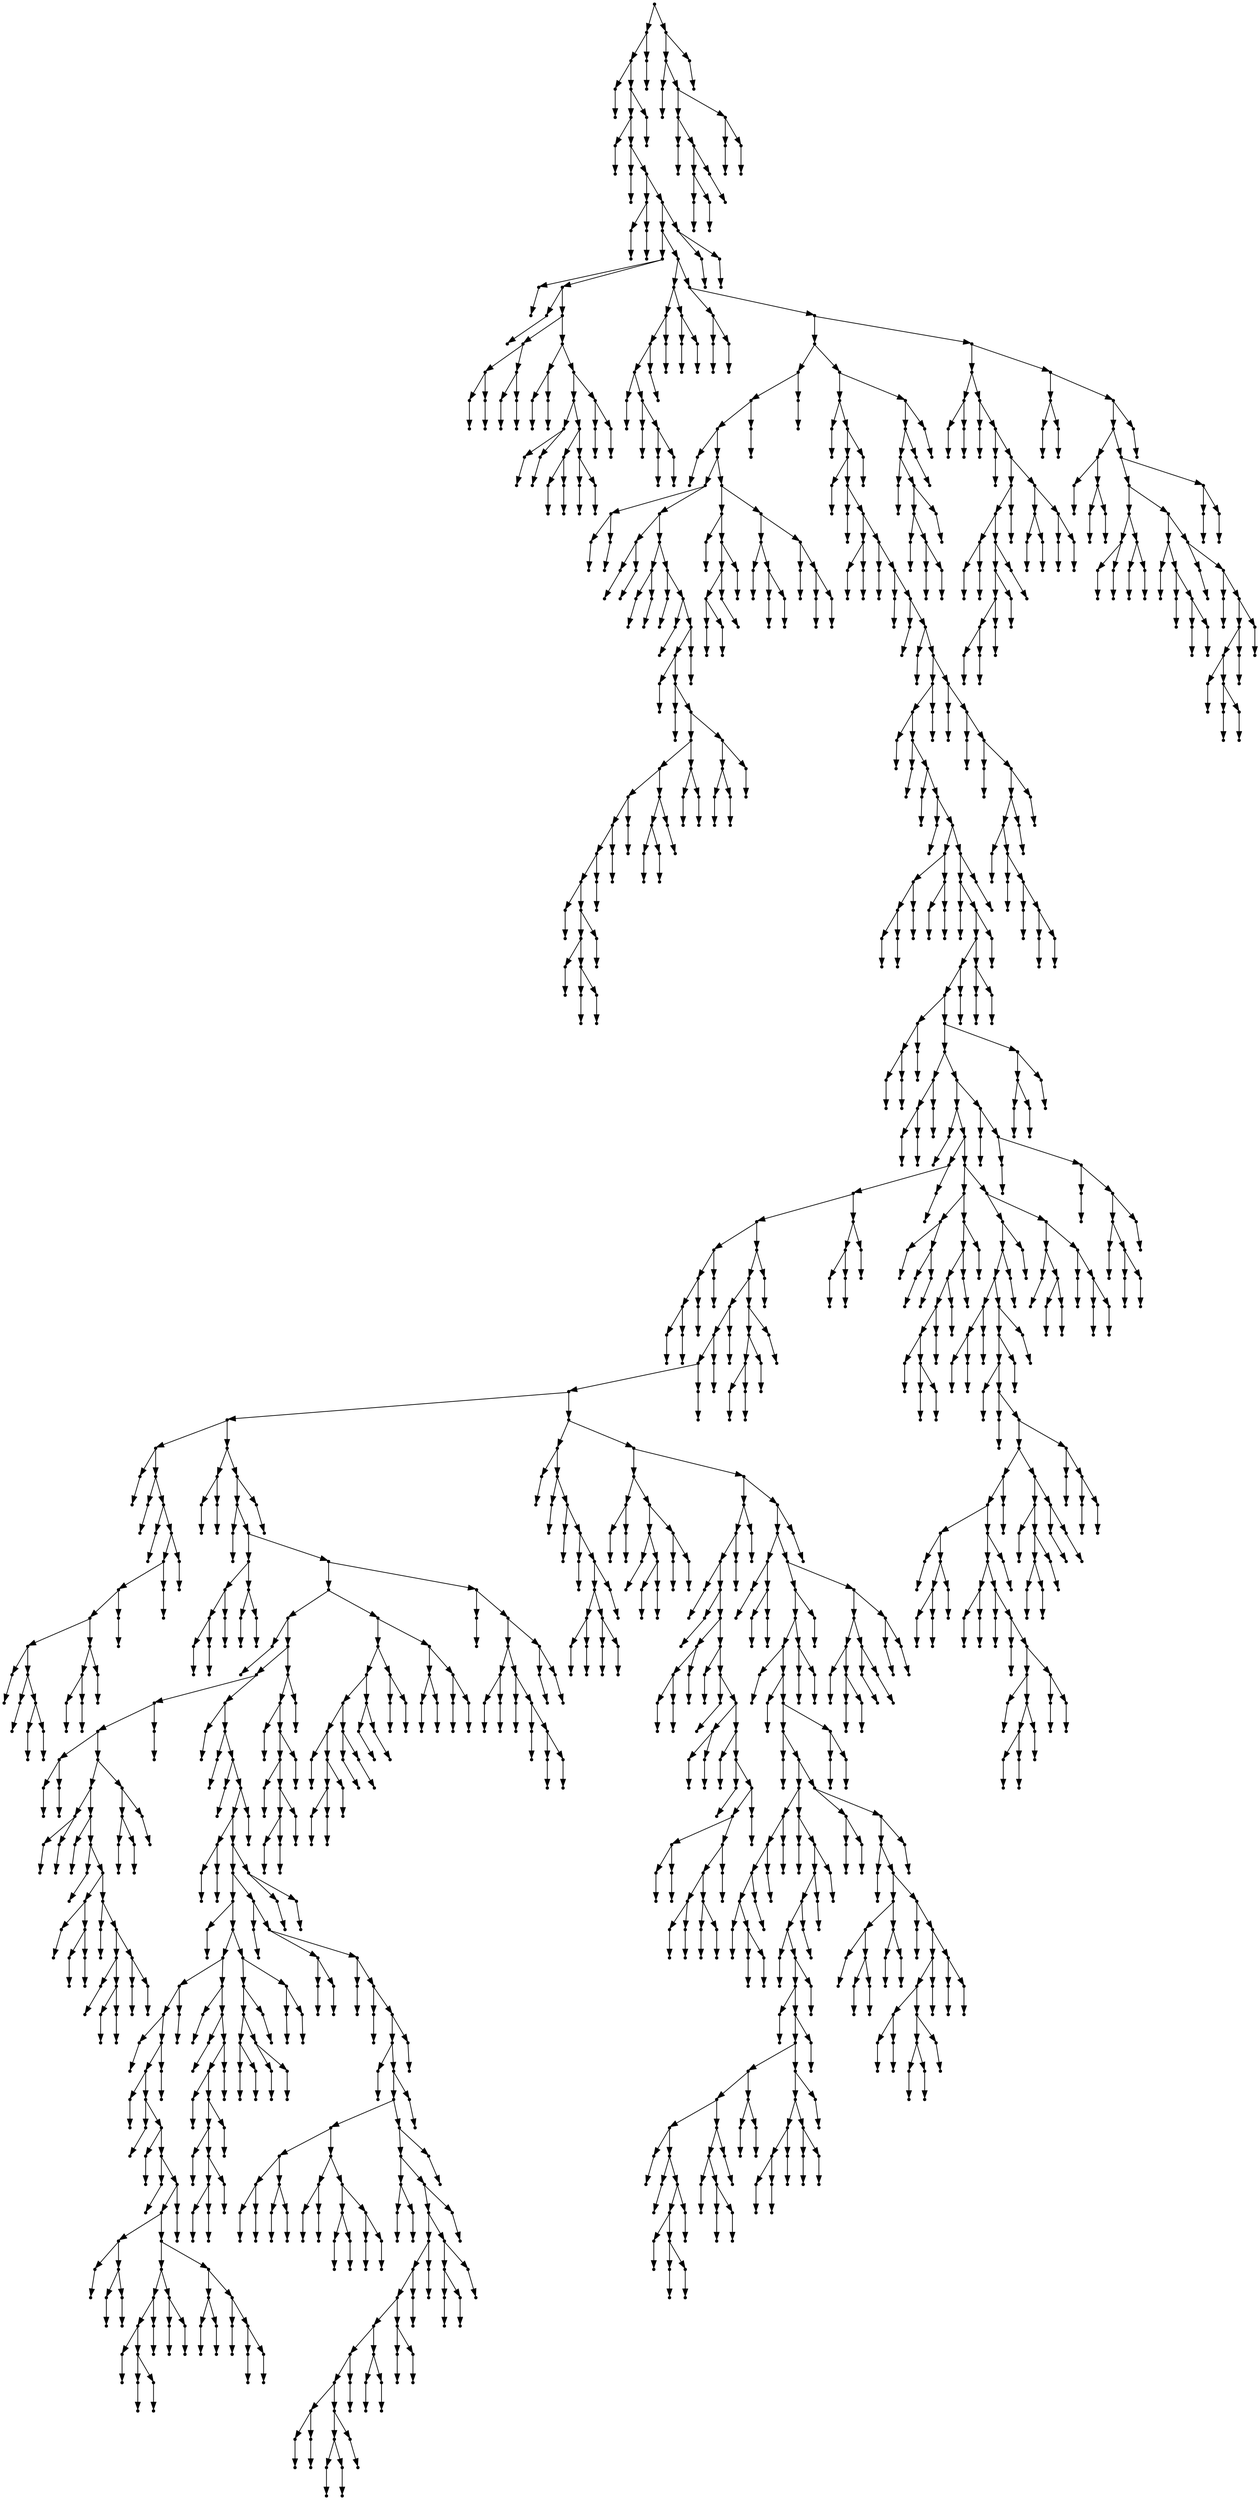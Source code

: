 digraph {
  1531 [shape=point];
  1507 [shape=point];
  1504 [shape=point];
  1 [shape=point];
  0 [shape=point];
  1503 [shape=point];
  1500 [shape=point];
  3 [shape=point];
  2 [shape=point];
  1499 [shape=point];
  5 [shape=point];
  4 [shape=point];
  1498 [shape=point];
  10 [shape=point];
  7 [shape=point];
  6 [shape=point];
  9 [shape=point];
  8 [shape=point];
  1497 [shape=point];
  1491 [shape=point];
  57 [shape=point];
  12 [shape=point];
  11 [shape=point];
  56 [shape=point];
  14 [shape=point];
  13 [shape=point];
  55 [shape=point];
  25 [shape=point];
  19 [shape=point];
  16 [shape=point];
  15 [shape=point];
  18 [shape=point];
  17 [shape=point];
  24 [shape=point];
  21 [shape=point];
  20 [shape=point];
  23 [shape=point];
  22 [shape=point];
  54 [shape=point];
  30 [shape=point];
  27 [shape=point];
  26 [shape=point];
  29 [shape=point];
  28 [shape=point];
  53 [shape=point];
  47 [shape=point];
  35 [shape=point];
  32 [shape=point];
  31 [shape=point];
  34 [shape=point];
  33 [shape=point];
  46 [shape=point];
  40 [shape=point];
  37 [shape=point];
  36 [shape=point];
  39 [shape=point];
  38 [shape=point];
  45 [shape=point];
  42 [shape=point];
  41 [shape=point];
  44 [shape=point];
  43 [shape=point];
  52 [shape=point];
  49 [shape=point];
  48 [shape=point];
  51 [shape=point];
  50 [shape=point];
  1490 [shape=point];
  80 [shape=point];
  74 [shape=point];
  71 [shape=point];
  68 [shape=point];
  59 [shape=point];
  58 [shape=point];
  67 [shape=point];
  61 [shape=point];
  60 [shape=point];
  66 [shape=point];
  63 [shape=point];
  62 [shape=point];
  65 [shape=point];
  64 [shape=point];
  70 [shape=point];
  69 [shape=point];
  73 [shape=point];
  72 [shape=point];
  79 [shape=point];
  76 [shape=point];
  75 [shape=point];
  78 [shape=point];
  77 [shape=point];
  1489 [shape=point];
  85 [shape=point];
  82 [shape=point];
  81 [shape=point];
  84 [shape=point];
  83 [shape=point];
  1488 [shape=point];
  1371 [shape=point];
  207 [shape=point];
  204 [shape=point];
  201 [shape=point];
  87 [shape=point];
  86 [shape=point];
  200 [shape=point];
  167 [shape=point];
  92 [shape=point];
  89 [shape=point];
  88 [shape=point];
  91 [shape=point];
  90 [shape=point];
  166 [shape=point];
  97 [shape=point];
  94 [shape=point];
  93 [shape=point];
  96 [shape=point];
  95 [shape=point];
  165 [shape=point];
  102 [shape=point];
  99 [shape=point];
  98 [shape=point];
  101 [shape=point];
  100 [shape=point];
  164 [shape=point];
  104 [shape=point];
  103 [shape=point];
  163 [shape=point];
  106 [shape=point];
  105 [shape=point];
  162 [shape=point];
  159 [shape=point];
  108 [shape=point];
  107 [shape=point];
  158 [shape=point];
  110 [shape=point];
  109 [shape=point];
  157 [shape=point];
  148 [shape=point];
  142 [shape=point];
  133 [shape=point];
  130 [shape=point];
  127 [shape=point];
  124 [shape=point];
  112 [shape=point];
  111 [shape=point];
  123 [shape=point];
  120 [shape=point];
  114 [shape=point];
  113 [shape=point];
  119 [shape=point];
  116 [shape=point];
  115 [shape=point];
  118 [shape=point];
  117 [shape=point];
  122 [shape=point];
  121 [shape=point];
  126 [shape=point];
  125 [shape=point];
  129 [shape=point];
  128 [shape=point];
  132 [shape=point];
  131 [shape=point];
  141 [shape=point];
  138 [shape=point];
  135 [shape=point];
  134 [shape=point];
  137 [shape=point];
  136 [shape=point];
  140 [shape=point];
  139 [shape=point];
  147 [shape=point];
  144 [shape=point];
  143 [shape=point];
  146 [shape=point];
  145 [shape=point];
  156 [shape=point];
  153 [shape=point];
  150 [shape=point];
  149 [shape=point];
  152 [shape=point];
  151 [shape=point];
  155 [shape=point];
  154 [shape=point];
  161 [shape=point];
  160 [shape=point];
  199 [shape=point];
  181 [shape=point];
  169 [shape=point];
  168 [shape=point];
  180 [shape=point];
  177 [shape=point];
  174 [shape=point];
  171 [shape=point];
  170 [shape=point];
  173 [shape=point];
  172 [shape=point];
  176 [shape=point];
  175 [shape=point];
  179 [shape=point];
  178 [shape=point];
  198 [shape=point];
  189 [shape=point];
  183 [shape=point];
  182 [shape=point];
  188 [shape=point];
  185 [shape=point];
  184 [shape=point];
  187 [shape=point];
  186 [shape=point];
  197 [shape=point];
  191 [shape=point];
  190 [shape=point];
  196 [shape=point];
  193 [shape=point];
  192 [shape=point];
  195 [shape=point];
  194 [shape=point];
  203 [shape=point];
  202 [shape=point];
  206 [shape=point];
  205 [shape=point];
  1370 [shape=point];
  1349 [shape=point];
  209 [shape=point];
  208 [shape=point];
  1348 [shape=point];
  1345 [shape=point];
  211 [shape=point];
  210 [shape=point];
  1344 [shape=point];
  213 [shape=point];
  212 [shape=point];
  1343 [shape=point];
  218 [shape=point];
  215 [shape=point];
  214 [shape=point];
  217 [shape=point];
  216 [shape=point];
  1342 [shape=point];
  220 [shape=point];
  219 [shape=point];
  1341 [shape=point];
  222 [shape=point];
  221 [shape=point];
  1340 [shape=point];
  224 [shape=point];
  223 [shape=point];
  1339 [shape=point];
  226 [shape=point];
  225 [shape=point];
  1338 [shape=point];
  1308 [shape=point];
  1305 [shape=point];
  228 [shape=point];
  227 [shape=point];
  1304 [shape=point];
  230 [shape=point];
  229 [shape=point];
  1303 [shape=point];
  232 [shape=point];
  231 [shape=point];
  1302 [shape=point];
  234 [shape=point];
  233 [shape=point];
  1301 [shape=point];
  248 [shape=point];
  242 [shape=point];
  239 [shape=point];
  236 [shape=point];
  235 [shape=point];
  238 [shape=point];
  237 [shape=point];
  241 [shape=point];
  240 [shape=point];
  247 [shape=point];
  244 [shape=point];
  243 [shape=point];
  246 [shape=point];
  245 [shape=point];
  1300 [shape=point];
  1297 [shape=point];
  250 [shape=point];
  249 [shape=point];
  1296 [shape=point];
  1293 [shape=point];
  1287 [shape=point];
  1284 [shape=point];
  258 [shape=point];
  255 [shape=point];
  252 [shape=point];
  251 [shape=point];
  254 [shape=point];
  253 [shape=point];
  257 [shape=point];
  256 [shape=point];
  1283 [shape=point];
  1274 [shape=point];
  266 [shape=point];
  263 [shape=point];
  260 [shape=point];
  259 [shape=point];
  262 [shape=point];
  261 [shape=point];
  265 [shape=point];
  264 [shape=point];
  1273 [shape=point];
  1252 [shape=point];
  268 [shape=point];
  267 [shape=point];
  1251 [shape=point];
  1101 [shape=point];
  1098 [shape=point];
  1089 [shape=point];
  279 [shape=point];
  276 [shape=point];
  273 [shape=point];
  270 [shape=point];
  269 [shape=point];
  272 [shape=point];
  271 [shape=point];
  275 [shape=point];
  274 [shape=point];
  278 [shape=point];
  277 [shape=point];
  1088 [shape=point];
  1085 [shape=point];
  1073 [shape=point];
  1070 [shape=point];
  1067 [shape=point];
  1064 [shape=point];
  746 [shape=point];
  317 [shape=point];
  281 [shape=point];
  280 [shape=point];
  316 [shape=point];
  283 [shape=point];
  282 [shape=point];
  315 [shape=point];
  285 [shape=point];
  284 [shape=point];
  314 [shape=point];
  311 [shape=point];
  308 [shape=point];
  305 [shape=point];
  296 [shape=point];
  287 [shape=point];
  286 [shape=point];
  295 [shape=point];
  289 [shape=point];
  288 [shape=point];
  294 [shape=point];
  291 [shape=point];
  290 [shape=point];
  293 [shape=point];
  292 [shape=point];
  304 [shape=point];
  301 [shape=point];
  298 [shape=point];
  297 [shape=point];
  300 [shape=point];
  299 [shape=point];
  303 [shape=point];
  302 [shape=point];
  307 [shape=point];
  306 [shape=point];
  310 [shape=point];
  309 [shape=point];
  313 [shape=point];
  312 [shape=point];
  745 [shape=point];
  322 [shape=point];
  319 [shape=point];
  318 [shape=point];
  321 [shape=point];
  320 [shape=point];
  744 [shape=point];
  741 [shape=point];
  324 [shape=point];
  323 [shape=point];
  740 [shape=point];
  338 [shape=point];
  332 [shape=point];
  329 [shape=point];
  326 [shape=point];
  325 [shape=point];
  328 [shape=point];
  327 [shape=point];
  331 [shape=point];
  330 [shape=point];
  337 [shape=point];
  334 [shape=point];
  333 [shape=point];
  336 [shape=point];
  335 [shape=point];
  739 [shape=point];
  712 [shape=point];
  670 [shape=point];
  340 [shape=point];
  339 [shape=point];
  669 [shape=point];
  648 [shape=point];
  396 [shape=point];
  393 [shape=point];
  345 [shape=point];
  342 [shape=point];
  341 [shape=point];
  344 [shape=point];
  343 [shape=point];
  392 [shape=point];
  383 [shape=point];
  350 [shape=point];
  347 [shape=point];
  346 [shape=point];
  349 [shape=point];
  348 [shape=point];
  382 [shape=point];
  352 [shape=point];
  351 [shape=point];
  381 [shape=point];
  354 [shape=point];
  353 [shape=point];
  380 [shape=point];
  362 [shape=point];
  356 [shape=point];
  355 [shape=point];
  361 [shape=point];
  358 [shape=point];
  357 [shape=point];
  360 [shape=point];
  359 [shape=point];
  379 [shape=point];
  364 [shape=point];
  363 [shape=point];
  378 [shape=point];
  372 [shape=point];
  366 [shape=point];
  365 [shape=point];
  371 [shape=point];
  368 [shape=point];
  367 [shape=point];
  370 [shape=point];
  369 [shape=point];
  377 [shape=point];
  374 [shape=point];
  373 [shape=point];
  376 [shape=point];
  375 [shape=point];
  391 [shape=point];
  388 [shape=point];
  385 [shape=point];
  384 [shape=point];
  387 [shape=point];
  386 [shape=point];
  390 [shape=point];
  389 [shape=point];
  395 [shape=point];
  394 [shape=point];
  647 [shape=point];
  398 [shape=point];
  397 [shape=point];
  646 [shape=point];
  400 [shape=point];
  399 [shape=point];
  645 [shape=point];
  402 [shape=point];
  401 [shape=point];
  644 [shape=point];
  641 [shape=point];
  407 [shape=point];
  404 [shape=point];
  403 [shape=point];
  406 [shape=point];
  405 [shape=point];
  640 [shape=point];
  634 [shape=point];
  523 [shape=point];
  409 [shape=point];
  408 [shape=point];
  522 [shape=point];
  501 [shape=point];
  474 [shape=point];
  471 [shape=point];
  411 [shape=point];
  410 [shape=point];
  470 [shape=point];
  467 [shape=point];
  413 [shape=point];
  412 [shape=point];
  466 [shape=point];
  415 [shape=point];
  414 [shape=point];
  465 [shape=point];
  417 [shape=point];
  416 [shape=point];
  464 [shape=point];
  419 [shape=point];
  418 [shape=point];
  463 [shape=point];
  460 [shape=point];
  427 [shape=point];
  421 [shape=point];
  420 [shape=point];
  426 [shape=point];
  423 [shape=point];
  422 [shape=point];
  425 [shape=point];
  424 [shape=point];
  459 [shape=point];
  444 [shape=point];
  438 [shape=point];
  435 [shape=point];
  429 [shape=point];
  428 [shape=point];
  434 [shape=point];
  431 [shape=point];
  430 [shape=point];
  433 [shape=point];
  432 [shape=point];
  437 [shape=point];
  436 [shape=point];
  443 [shape=point];
  440 [shape=point];
  439 [shape=point];
  442 [shape=point];
  441 [shape=point];
  458 [shape=point];
  449 [shape=point];
  446 [shape=point];
  445 [shape=point];
  448 [shape=point];
  447 [shape=point];
  457 [shape=point];
  451 [shape=point];
  450 [shape=point];
  456 [shape=point];
  453 [shape=point];
  452 [shape=point];
  455 [shape=point];
  454 [shape=point];
  462 [shape=point];
  461 [shape=point];
  469 [shape=point];
  468 [shape=point];
  473 [shape=point];
  472 [shape=point];
  500 [shape=point];
  476 [shape=point];
  475 [shape=point];
  499 [shape=point];
  478 [shape=point];
  477 [shape=point];
  498 [shape=point];
  495 [shape=point];
  480 [shape=point];
  479 [shape=point];
  494 [shape=point];
  491 [shape=point];
  482 [shape=point];
  481 [shape=point];
  490 [shape=point];
  487 [shape=point];
  484 [shape=point];
  483 [shape=point];
  486 [shape=point];
  485 [shape=point];
  489 [shape=point];
  488 [shape=point];
  493 [shape=point];
  492 [shape=point];
  497 [shape=point];
  496 [shape=point];
  521 [shape=point];
  515 [shape=point];
  512 [shape=point];
  506 [shape=point];
  503 [shape=point];
  502 [shape=point];
  505 [shape=point];
  504 [shape=point];
  511 [shape=point];
  508 [shape=point];
  507 [shape=point];
  510 [shape=point];
  509 [shape=point];
  514 [shape=point];
  513 [shape=point];
  520 [shape=point];
  517 [shape=point];
  516 [shape=point];
  519 [shape=point];
  518 [shape=point];
  633 [shape=point];
  525 [shape=point];
  524 [shape=point];
  632 [shape=point];
  530 [shape=point];
  527 [shape=point];
  526 [shape=point];
  529 [shape=point];
  528 [shape=point];
  631 [shape=point];
  532 [shape=point];
  531 [shape=point];
  630 [shape=point];
  534 [shape=point];
  533 [shape=point];
  629 [shape=point];
  626 [shape=point];
  536 [shape=point];
  535 [shape=point];
  625 [shape=point];
  622 [shape=point];
  565 [shape=point];
  547 [shape=point];
  541 [shape=point];
  538 [shape=point];
  537 [shape=point];
  540 [shape=point];
  539 [shape=point];
  546 [shape=point];
  543 [shape=point];
  542 [shape=point];
  545 [shape=point];
  544 [shape=point];
  564 [shape=point];
  552 [shape=point];
  549 [shape=point];
  548 [shape=point];
  551 [shape=point];
  550 [shape=point];
  563 [shape=point];
  557 [shape=point];
  554 [shape=point];
  553 [shape=point];
  556 [shape=point];
  555 [shape=point];
  562 [shape=point];
  559 [shape=point];
  558 [shape=point];
  561 [shape=point];
  560 [shape=point];
  621 [shape=point];
  618 [shape=point];
  570 [shape=point];
  567 [shape=point];
  566 [shape=point];
  569 [shape=point];
  568 [shape=point];
  617 [shape=point];
  614 [shape=point];
  605 [shape=point];
  602 [shape=point];
  599 [shape=point];
  593 [shape=point];
  587 [shape=point];
  584 [shape=point];
  575 [shape=point];
  572 [shape=point];
  571 [shape=point];
  574 [shape=point];
  573 [shape=point];
  583 [shape=point];
  580 [shape=point];
  577 [shape=point];
  576 [shape=point];
  579 [shape=point];
  578 [shape=point];
  582 [shape=point];
  581 [shape=point];
  586 [shape=point];
  585 [shape=point];
  592 [shape=point];
  589 [shape=point];
  588 [shape=point];
  591 [shape=point];
  590 [shape=point];
  598 [shape=point];
  595 [shape=point];
  594 [shape=point];
  597 [shape=point];
  596 [shape=point];
  601 [shape=point];
  600 [shape=point];
  604 [shape=point];
  603 [shape=point];
  613 [shape=point];
  610 [shape=point];
  607 [shape=point];
  606 [shape=point];
  609 [shape=point];
  608 [shape=point];
  612 [shape=point];
  611 [shape=point];
  616 [shape=point];
  615 [shape=point];
  620 [shape=point];
  619 [shape=point];
  624 [shape=point];
  623 [shape=point];
  628 [shape=point];
  627 [shape=point];
  639 [shape=point];
  636 [shape=point];
  635 [shape=point];
  638 [shape=point];
  637 [shape=point];
  643 [shape=point];
  642 [shape=point];
  668 [shape=point];
  665 [shape=point];
  650 [shape=point];
  649 [shape=point];
  664 [shape=point];
  661 [shape=point];
  652 [shape=point];
  651 [shape=point];
  660 [shape=point];
  657 [shape=point];
  654 [shape=point];
  653 [shape=point];
  656 [shape=point];
  655 [shape=point];
  659 [shape=point];
  658 [shape=point];
  663 [shape=point];
  662 [shape=point];
  667 [shape=point];
  666 [shape=point];
  711 [shape=point];
  699 [shape=point];
  693 [shape=point];
  687 [shape=point];
  681 [shape=point];
  672 [shape=point];
  671 [shape=point];
  680 [shape=point];
  677 [shape=point];
  674 [shape=point];
  673 [shape=point];
  676 [shape=point];
  675 [shape=point];
  679 [shape=point];
  678 [shape=point];
  686 [shape=point];
  683 [shape=point];
  682 [shape=point];
  685 [shape=point];
  684 [shape=point];
  692 [shape=point];
  689 [shape=point];
  688 [shape=point];
  691 [shape=point];
  690 [shape=point];
  698 [shape=point];
  695 [shape=point];
  694 [shape=point];
  697 [shape=point];
  696 [shape=point];
  710 [shape=point];
  704 [shape=point];
  701 [shape=point];
  700 [shape=point];
  703 [shape=point];
  702 [shape=point];
  709 [shape=point];
  706 [shape=point];
  705 [shape=point];
  708 [shape=point];
  707 [shape=point];
  738 [shape=point];
  714 [shape=point];
  713 [shape=point];
  737 [shape=point];
  731 [shape=point];
  719 [shape=point];
  716 [shape=point];
  715 [shape=point];
  718 [shape=point];
  717 [shape=point];
  730 [shape=point];
  721 [shape=point];
  720 [shape=point];
  729 [shape=point];
  723 [shape=point];
  722 [shape=point];
  728 [shape=point];
  725 [shape=point];
  724 [shape=point];
  727 [shape=point];
  726 [shape=point];
  736 [shape=point];
  733 [shape=point];
  732 [shape=point];
  735 [shape=point];
  734 [shape=point];
  743 [shape=point];
  742 [shape=point];
  1063 [shape=point];
  772 [shape=point];
  748 [shape=point];
  747 [shape=point];
  771 [shape=point];
  750 [shape=point];
  749 [shape=point];
  770 [shape=point];
  752 [shape=point];
  751 [shape=point];
  769 [shape=point];
  754 [shape=point];
  753 [shape=point];
  768 [shape=point];
  765 [shape=point];
  759 [shape=point];
  756 [shape=point];
  755 [shape=point];
  758 [shape=point];
  757 [shape=point];
  764 [shape=point];
  761 [shape=point];
  760 [shape=point];
  763 [shape=point];
  762 [shape=point];
  767 [shape=point];
  766 [shape=point];
  1062 [shape=point];
  792 [shape=point];
  777 [shape=point];
  774 [shape=point];
  773 [shape=point];
  776 [shape=point];
  775 [shape=point];
  791 [shape=point];
  785 [shape=point];
  779 [shape=point];
  778 [shape=point];
  784 [shape=point];
  781 [shape=point];
  780 [shape=point];
  783 [shape=point];
  782 [shape=point];
  790 [shape=point];
  787 [shape=point];
  786 [shape=point];
  789 [shape=point];
  788 [shape=point];
  1061 [shape=point];
  854 [shape=point];
  851 [shape=point];
  848 [shape=point];
  794 [shape=point];
  793 [shape=point];
  847 [shape=point];
  796 [shape=point];
  795 [shape=point];
  846 [shape=point];
  804 [shape=point];
  801 [shape=point];
  798 [shape=point];
  797 [shape=point];
  800 [shape=point];
  799 [shape=point];
  803 [shape=point];
  802 [shape=point];
  845 [shape=point];
  806 [shape=point];
  805 [shape=point];
  844 [shape=point];
  808 [shape=point];
  807 [shape=point];
  843 [shape=point];
  813 [shape=point];
  810 [shape=point];
  809 [shape=point];
  812 [shape=point];
  811 [shape=point];
  842 [shape=point];
  815 [shape=point];
  814 [shape=point];
  841 [shape=point];
  817 [shape=point];
  816 [shape=point];
  840 [shape=point];
  837 [shape=point];
  822 [shape=point];
  819 [shape=point];
  818 [shape=point];
  821 [shape=point];
  820 [shape=point];
  836 [shape=point];
  833 [shape=point];
  827 [shape=point];
  824 [shape=point];
  823 [shape=point];
  826 [shape=point];
  825 [shape=point];
  832 [shape=point];
  829 [shape=point];
  828 [shape=point];
  831 [shape=point];
  830 [shape=point];
  835 [shape=point];
  834 [shape=point];
  839 [shape=point];
  838 [shape=point];
  850 [shape=point];
  849 [shape=point];
  853 [shape=point];
  852 [shape=point];
  1060 [shape=point];
  1057 [shape=point];
  862 [shape=point];
  856 [shape=point];
  855 [shape=point];
  861 [shape=point];
  858 [shape=point];
  857 [shape=point];
  860 [shape=point];
  859 [shape=point];
  1056 [shape=point];
  1035 [shape=point];
  1032 [shape=point];
  1026 [shape=point];
  864 [shape=point];
  863 [shape=point];
  1025 [shape=point];
  866 [shape=point];
  865 [shape=point];
  1024 [shape=point];
  1018 [shape=point];
  868 [shape=point];
  867 [shape=point];
  1017 [shape=point];
  963 [shape=point];
  885 [shape=point];
  882 [shape=point];
  879 [shape=point];
  876 [shape=point];
  870 [shape=point];
  869 [shape=point];
  875 [shape=point];
  872 [shape=point];
  871 [shape=point];
  874 [shape=point];
  873 [shape=point];
  878 [shape=point];
  877 [shape=point];
  881 [shape=point];
  880 [shape=point];
  884 [shape=point];
  883 [shape=point];
  962 [shape=point];
  887 [shape=point];
  886 [shape=point];
  961 [shape=point];
  958 [shape=point];
  955 [shape=point];
  952 [shape=point];
  889 [shape=point];
  888 [shape=point];
  951 [shape=point];
  948 [shape=point];
  891 [shape=point];
  890 [shape=point];
  947 [shape=point];
  944 [shape=point];
  926 [shape=point];
  920 [shape=point];
  908 [shape=point];
  893 [shape=point];
  892 [shape=point];
  907 [shape=point];
  895 [shape=point];
  894 [shape=point];
  906 [shape=point];
  903 [shape=point];
  897 [shape=point];
  896 [shape=point];
  902 [shape=point];
  899 [shape=point];
  898 [shape=point];
  901 [shape=point];
  900 [shape=point];
  905 [shape=point];
  904 [shape=point];
  919 [shape=point];
  916 [shape=point];
  910 [shape=point];
  909 [shape=point];
  915 [shape=point];
  912 [shape=point];
  911 [shape=point];
  914 [shape=point];
  913 [shape=point];
  918 [shape=point];
  917 [shape=point];
  925 [shape=point];
  922 [shape=point];
  921 [shape=point];
  924 [shape=point];
  923 [shape=point];
  943 [shape=point];
  940 [shape=point];
  934 [shape=point];
  931 [shape=point];
  928 [shape=point];
  927 [shape=point];
  930 [shape=point];
  929 [shape=point];
  933 [shape=point];
  932 [shape=point];
  939 [shape=point];
  936 [shape=point];
  935 [shape=point];
  938 [shape=point];
  937 [shape=point];
  942 [shape=point];
  941 [shape=point];
  946 [shape=point];
  945 [shape=point];
  950 [shape=point];
  949 [shape=point];
  954 [shape=point];
  953 [shape=point];
  957 [shape=point];
  956 [shape=point];
  960 [shape=point];
  959 [shape=point];
  1016 [shape=point];
  968 [shape=point];
  965 [shape=point];
  964 [shape=point];
  967 [shape=point];
  966 [shape=point];
  1015 [shape=point];
  1012 [shape=point];
  970 [shape=point];
  969 [shape=point];
  1011 [shape=point];
  984 [shape=point];
  978 [shape=point];
  972 [shape=point];
  971 [shape=point];
  977 [shape=point];
  974 [shape=point];
  973 [shape=point];
  976 [shape=point];
  975 [shape=point];
  983 [shape=point];
  980 [shape=point];
  979 [shape=point];
  982 [shape=point];
  981 [shape=point];
  1010 [shape=point];
  986 [shape=point];
  985 [shape=point];
  1009 [shape=point];
  1003 [shape=point];
  1000 [shape=point];
  991 [shape=point];
  988 [shape=point];
  987 [shape=point];
  990 [shape=point];
  989 [shape=point];
  999 [shape=point];
  996 [shape=point];
  993 [shape=point];
  992 [shape=point];
  995 [shape=point];
  994 [shape=point];
  998 [shape=point];
  997 [shape=point];
  1002 [shape=point];
  1001 [shape=point];
  1008 [shape=point];
  1005 [shape=point];
  1004 [shape=point];
  1007 [shape=point];
  1006 [shape=point];
  1014 [shape=point];
  1013 [shape=point];
  1023 [shape=point];
  1020 [shape=point];
  1019 [shape=point];
  1022 [shape=point];
  1021 [shape=point];
  1031 [shape=point];
  1028 [shape=point];
  1027 [shape=point];
  1030 [shape=point];
  1029 [shape=point];
  1034 [shape=point];
  1033 [shape=point];
  1055 [shape=point];
  1049 [shape=point];
  1043 [shape=point];
  1037 [shape=point];
  1036 [shape=point];
  1042 [shape=point];
  1039 [shape=point];
  1038 [shape=point];
  1041 [shape=point];
  1040 [shape=point];
  1048 [shape=point];
  1045 [shape=point];
  1044 [shape=point];
  1047 [shape=point];
  1046 [shape=point];
  1054 [shape=point];
  1051 [shape=point];
  1050 [shape=point];
  1053 [shape=point];
  1052 [shape=point];
  1059 [shape=point];
  1058 [shape=point];
  1066 [shape=point];
  1065 [shape=point];
  1069 [shape=point];
  1068 [shape=point];
  1072 [shape=point];
  1071 [shape=point];
  1084 [shape=point];
  1081 [shape=point];
  1078 [shape=point];
  1075 [shape=point];
  1074 [shape=point];
  1077 [shape=point];
  1076 [shape=point];
  1080 [shape=point];
  1079 [shape=point];
  1083 [shape=point];
  1082 [shape=point];
  1087 [shape=point];
  1086 [shape=point];
  1097 [shape=point];
  1094 [shape=point];
  1091 [shape=point];
  1090 [shape=point];
  1093 [shape=point];
  1092 [shape=point];
  1096 [shape=point];
  1095 [shape=point];
  1100 [shape=point];
  1099 [shape=point];
  1250 [shape=point];
  1130 [shape=point];
  1109 [shape=point];
  1103 [shape=point];
  1102 [shape=point];
  1108 [shape=point];
  1105 [shape=point];
  1104 [shape=point];
  1107 [shape=point];
  1106 [shape=point];
  1129 [shape=point];
  1126 [shape=point];
  1123 [shape=point];
  1120 [shape=point];
  1117 [shape=point];
  1111 [shape=point];
  1110 [shape=point];
  1116 [shape=point];
  1113 [shape=point];
  1112 [shape=point];
  1115 [shape=point];
  1114 [shape=point];
  1119 [shape=point];
  1118 [shape=point];
  1122 [shape=point];
  1121 [shape=point];
  1125 [shape=point];
  1124 [shape=point];
  1128 [shape=point];
  1127 [shape=point];
  1249 [shape=point];
  1231 [shape=point];
  1228 [shape=point];
  1225 [shape=point];
  1138 [shape=point];
  1135 [shape=point];
  1132 [shape=point];
  1131 [shape=point];
  1134 [shape=point];
  1133 [shape=point];
  1137 [shape=point];
  1136 [shape=point];
  1224 [shape=point];
  1221 [shape=point];
  1218 [shape=point];
  1140 [shape=point];
  1139 [shape=point];
  1217 [shape=point];
  1142 [shape=point];
  1141 [shape=point];
  1216 [shape=point];
  1207 [shape=point];
  1189 [shape=point];
  1186 [shape=point];
  1153 [shape=point];
  1144 [shape=point];
  1143 [shape=point];
  1152 [shape=point];
  1149 [shape=point];
  1146 [shape=point];
  1145 [shape=point];
  1148 [shape=point];
  1147 [shape=point];
  1151 [shape=point];
  1150 [shape=point];
  1185 [shape=point];
  1182 [shape=point];
  1158 [shape=point];
  1155 [shape=point];
  1154 [shape=point];
  1157 [shape=point];
  1156 [shape=point];
  1181 [shape=point];
  1160 [shape=point];
  1159 [shape=point];
  1180 [shape=point];
  1162 [shape=point];
  1161 [shape=point];
  1179 [shape=point];
  1173 [shape=point];
  1164 [shape=point];
  1163 [shape=point];
  1172 [shape=point];
  1169 [shape=point];
  1166 [shape=point];
  1165 [shape=point];
  1168 [shape=point];
  1167 [shape=point];
  1171 [shape=point];
  1170 [shape=point];
  1178 [shape=point];
  1175 [shape=point];
  1174 [shape=point];
  1177 [shape=point];
  1176 [shape=point];
  1184 [shape=point];
  1183 [shape=point];
  1188 [shape=point];
  1187 [shape=point];
  1206 [shape=point];
  1200 [shape=point];
  1191 [shape=point];
  1190 [shape=point];
  1199 [shape=point];
  1196 [shape=point];
  1193 [shape=point];
  1192 [shape=point];
  1195 [shape=point];
  1194 [shape=point];
  1198 [shape=point];
  1197 [shape=point];
  1205 [shape=point];
  1202 [shape=point];
  1201 [shape=point];
  1204 [shape=point];
  1203 [shape=point];
  1215 [shape=point];
  1209 [shape=point];
  1208 [shape=point];
  1214 [shape=point];
  1211 [shape=point];
  1210 [shape=point];
  1213 [shape=point];
  1212 [shape=point];
  1220 [shape=point];
  1219 [shape=point];
  1223 [shape=point];
  1222 [shape=point];
  1227 [shape=point];
  1226 [shape=point];
  1230 [shape=point];
  1229 [shape=point];
  1248 [shape=point];
  1239 [shape=point];
  1233 [shape=point];
  1232 [shape=point];
  1238 [shape=point];
  1235 [shape=point];
  1234 [shape=point];
  1237 [shape=point];
  1236 [shape=point];
  1247 [shape=point];
  1241 [shape=point];
  1240 [shape=point];
  1246 [shape=point];
  1243 [shape=point];
  1242 [shape=point];
  1245 [shape=point];
  1244 [shape=point];
  1272 [shape=point];
  1254 [shape=point];
  1253 [shape=point];
  1271 [shape=point];
  1256 [shape=point];
  1255 [shape=point];
  1270 [shape=point];
  1258 [shape=point];
  1257 [shape=point];
  1269 [shape=point];
  1266 [shape=point];
  1260 [shape=point];
  1259 [shape=point];
  1265 [shape=point];
  1262 [shape=point];
  1261 [shape=point];
  1264 [shape=point];
  1263 [shape=point];
  1268 [shape=point];
  1267 [shape=point];
  1282 [shape=point];
  1279 [shape=point];
  1276 [shape=point];
  1275 [shape=point];
  1278 [shape=point];
  1277 [shape=point];
  1281 [shape=point];
  1280 [shape=point];
  1286 [shape=point];
  1285 [shape=point];
  1292 [shape=point];
  1289 [shape=point];
  1288 [shape=point];
  1291 [shape=point];
  1290 [shape=point];
  1295 [shape=point];
  1294 [shape=point];
  1299 [shape=point];
  1298 [shape=point];
  1307 [shape=point];
  1306 [shape=point];
  1337 [shape=point];
  1310 [shape=point];
  1309 [shape=point];
  1336 [shape=point];
  1312 [shape=point];
  1311 [shape=point];
  1335 [shape=point];
  1314 [shape=point];
  1313 [shape=point];
  1334 [shape=point];
  1331 [shape=point];
  1328 [shape=point];
  1316 [shape=point];
  1315 [shape=point];
  1327 [shape=point];
  1318 [shape=point];
  1317 [shape=point];
  1326 [shape=point];
  1320 [shape=point];
  1319 [shape=point];
  1325 [shape=point];
  1322 [shape=point];
  1321 [shape=point];
  1324 [shape=point];
  1323 [shape=point];
  1330 [shape=point];
  1329 [shape=point];
  1333 [shape=point];
  1332 [shape=point];
  1347 [shape=point];
  1346 [shape=point];
  1369 [shape=point];
  1366 [shape=point];
  1363 [shape=point];
  1351 [shape=point];
  1350 [shape=point];
  1362 [shape=point];
  1359 [shape=point];
  1353 [shape=point];
  1352 [shape=point];
  1358 [shape=point];
  1355 [shape=point];
  1354 [shape=point];
  1357 [shape=point];
  1356 [shape=point];
  1361 [shape=point];
  1360 [shape=point];
  1365 [shape=point];
  1364 [shape=point];
  1368 [shape=point];
  1367 [shape=point];
  1487 [shape=point];
  1418 [shape=point];
  1376 [shape=point];
  1373 [shape=point];
  1372 [shape=point];
  1375 [shape=point];
  1374 [shape=point];
  1417 [shape=point];
  1378 [shape=point];
  1377 [shape=point];
  1416 [shape=point];
  1380 [shape=point];
  1379 [shape=point];
  1415 [shape=point];
  1403 [shape=point];
  1400 [shape=point];
  1385 [shape=point];
  1382 [shape=point];
  1381 [shape=point];
  1384 [shape=point];
  1383 [shape=point];
  1399 [shape=point];
  1396 [shape=point];
  1393 [shape=point];
  1390 [shape=point];
  1387 [shape=point];
  1386 [shape=point];
  1389 [shape=point];
  1388 [shape=point];
  1392 [shape=point];
  1391 [shape=point];
  1395 [shape=point];
  1394 [shape=point];
  1398 [shape=point];
  1397 [shape=point];
  1402 [shape=point];
  1401 [shape=point];
  1414 [shape=point];
  1408 [shape=point];
  1405 [shape=point];
  1404 [shape=point];
  1407 [shape=point];
  1406 [shape=point];
  1413 [shape=point];
  1410 [shape=point];
  1409 [shape=point];
  1412 [shape=point];
  1411 [shape=point];
  1486 [shape=point];
  1423 [shape=point];
  1420 [shape=point];
  1419 [shape=point];
  1422 [shape=point];
  1421 [shape=point];
  1485 [shape=point];
  1482 [shape=point];
  1431 [shape=point];
  1425 [shape=point];
  1424 [shape=point];
  1430 [shape=point];
  1427 [shape=point];
  1426 [shape=point];
  1429 [shape=point];
  1428 [shape=point];
  1481 [shape=point];
  1475 [shape=point];
  1442 [shape=point];
  1436 [shape=point];
  1433 [shape=point];
  1432 [shape=point];
  1435 [shape=point];
  1434 [shape=point];
  1441 [shape=point];
  1438 [shape=point];
  1437 [shape=point];
  1440 [shape=point];
  1439 [shape=point];
  1474 [shape=point];
  1453 [shape=point];
  1444 [shape=point];
  1443 [shape=point];
  1452 [shape=point];
  1446 [shape=point];
  1445 [shape=point];
  1451 [shape=point];
  1448 [shape=point];
  1447 [shape=point];
  1450 [shape=point];
  1449 [shape=point];
  1473 [shape=point];
  1455 [shape=point];
  1454 [shape=point];
  1472 [shape=point];
  1457 [shape=point];
  1456 [shape=point];
  1471 [shape=point];
  1468 [shape=point];
  1465 [shape=point];
  1459 [shape=point];
  1458 [shape=point];
  1464 [shape=point];
  1461 [shape=point];
  1460 [shape=point];
  1463 [shape=point];
  1462 [shape=point];
  1467 [shape=point];
  1466 [shape=point];
  1470 [shape=point];
  1469 [shape=point];
  1480 [shape=point];
  1477 [shape=point];
  1476 [shape=point];
  1479 [shape=point];
  1478 [shape=point];
  1484 [shape=point];
  1483 [shape=point];
  1496 [shape=point];
  1493 [shape=point];
  1492 [shape=point];
  1495 [shape=point];
  1494 [shape=point];
  1502 [shape=point];
  1501 [shape=point];
  1506 [shape=point];
  1505 [shape=point];
  1530 [shape=point];
  1527 [shape=point];
  1509 [shape=point];
  1508 [shape=point];
  1526 [shape=point];
  1520 [shape=point];
  1511 [shape=point];
  1510 [shape=point];
  1519 [shape=point];
  1516 [shape=point];
  1513 [shape=point];
  1512 [shape=point];
  1515 [shape=point];
  1514 [shape=point];
  1518 [shape=point];
  1517 [shape=point];
  1525 [shape=point];
  1522 [shape=point];
  1521 [shape=point];
  1524 [shape=point];
  1523 [shape=point];
  1529 [shape=point];
  1528 [shape=point];
1531 -> 1507;
1507 -> 1504;
1504 -> 1;
1 -> 0;
1504 -> 1503;
1503 -> 1500;
1500 -> 3;
3 -> 2;
1500 -> 1499;
1499 -> 5;
5 -> 4;
1499 -> 1498;
1498 -> 10;
10 -> 7;
7 -> 6;
10 -> 9;
9 -> 8;
1498 -> 1497;
1497 -> 1491;
1491 -> 57;
57 -> 12;
12 -> 11;
57 -> 56;
56 -> 14;
14 -> 13;
56 -> 55;
55 -> 25;
25 -> 19;
19 -> 16;
16 -> 15;
19 -> 18;
18 -> 17;
25 -> 24;
24 -> 21;
21 -> 20;
24 -> 23;
23 -> 22;
55 -> 54;
54 -> 30;
30 -> 27;
27 -> 26;
30 -> 29;
29 -> 28;
54 -> 53;
53 -> 47;
47 -> 35;
35 -> 32;
32 -> 31;
35 -> 34;
34 -> 33;
47 -> 46;
46 -> 40;
40 -> 37;
37 -> 36;
40 -> 39;
39 -> 38;
46 -> 45;
45 -> 42;
42 -> 41;
45 -> 44;
44 -> 43;
53 -> 52;
52 -> 49;
49 -> 48;
52 -> 51;
51 -> 50;
1491 -> 1490;
1490 -> 80;
80 -> 74;
74 -> 71;
71 -> 68;
68 -> 59;
59 -> 58;
68 -> 67;
67 -> 61;
61 -> 60;
67 -> 66;
66 -> 63;
63 -> 62;
66 -> 65;
65 -> 64;
71 -> 70;
70 -> 69;
74 -> 73;
73 -> 72;
80 -> 79;
79 -> 76;
76 -> 75;
79 -> 78;
78 -> 77;
1490 -> 1489;
1489 -> 85;
85 -> 82;
82 -> 81;
85 -> 84;
84 -> 83;
1489 -> 1488;
1488 -> 1371;
1371 -> 207;
207 -> 204;
204 -> 201;
201 -> 87;
87 -> 86;
201 -> 200;
200 -> 167;
167 -> 92;
92 -> 89;
89 -> 88;
92 -> 91;
91 -> 90;
167 -> 166;
166 -> 97;
97 -> 94;
94 -> 93;
97 -> 96;
96 -> 95;
166 -> 165;
165 -> 102;
102 -> 99;
99 -> 98;
102 -> 101;
101 -> 100;
165 -> 164;
164 -> 104;
104 -> 103;
164 -> 163;
163 -> 106;
106 -> 105;
163 -> 162;
162 -> 159;
159 -> 108;
108 -> 107;
159 -> 158;
158 -> 110;
110 -> 109;
158 -> 157;
157 -> 148;
148 -> 142;
142 -> 133;
133 -> 130;
130 -> 127;
127 -> 124;
124 -> 112;
112 -> 111;
124 -> 123;
123 -> 120;
120 -> 114;
114 -> 113;
120 -> 119;
119 -> 116;
116 -> 115;
119 -> 118;
118 -> 117;
123 -> 122;
122 -> 121;
127 -> 126;
126 -> 125;
130 -> 129;
129 -> 128;
133 -> 132;
132 -> 131;
142 -> 141;
141 -> 138;
138 -> 135;
135 -> 134;
138 -> 137;
137 -> 136;
141 -> 140;
140 -> 139;
148 -> 147;
147 -> 144;
144 -> 143;
147 -> 146;
146 -> 145;
157 -> 156;
156 -> 153;
153 -> 150;
150 -> 149;
153 -> 152;
152 -> 151;
156 -> 155;
155 -> 154;
162 -> 161;
161 -> 160;
200 -> 199;
199 -> 181;
181 -> 169;
169 -> 168;
181 -> 180;
180 -> 177;
177 -> 174;
174 -> 171;
171 -> 170;
174 -> 173;
173 -> 172;
177 -> 176;
176 -> 175;
180 -> 179;
179 -> 178;
199 -> 198;
198 -> 189;
189 -> 183;
183 -> 182;
189 -> 188;
188 -> 185;
185 -> 184;
188 -> 187;
187 -> 186;
198 -> 197;
197 -> 191;
191 -> 190;
197 -> 196;
196 -> 193;
193 -> 192;
196 -> 195;
195 -> 194;
204 -> 203;
203 -> 202;
207 -> 206;
206 -> 205;
1371 -> 1370;
1370 -> 1349;
1349 -> 209;
209 -> 208;
1349 -> 1348;
1348 -> 1345;
1345 -> 211;
211 -> 210;
1345 -> 1344;
1344 -> 213;
213 -> 212;
1344 -> 1343;
1343 -> 218;
218 -> 215;
215 -> 214;
218 -> 217;
217 -> 216;
1343 -> 1342;
1342 -> 220;
220 -> 219;
1342 -> 1341;
1341 -> 222;
222 -> 221;
1341 -> 1340;
1340 -> 224;
224 -> 223;
1340 -> 1339;
1339 -> 226;
226 -> 225;
1339 -> 1338;
1338 -> 1308;
1308 -> 1305;
1305 -> 228;
228 -> 227;
1305 -> 1304;
1304 -> 230;
230 -> 229;
1304 -> 1303;
1303 -> 232;
232 -> 231;
1303 -> 1302;
1302 -> 234;
234 -> 233;
1302 -> 1301;
1301 -> 248;
248 -> 242;
242 -> 239;
239 -> 236;
236 -> 235;
239 -> 238;
238 -> 237;
242 -> 241;
241 -> 240;
248 -> 247;
247 -> 244;
244 -> 243;
247 -> 246;
246 -> 245;
1301 -> 1300;
1300 -> 1297;
1297 -> 250;
250 -> 249;
1297 -> 1296;
1296 -> 1293;
1293 -> 1287;
1287 -> 1284;
1284 -> 258;
258 -> 255;
255 -> 252;
252 -> 251;
255 -> 254;
254 -> 253;
258 -> 257;
257 -> 256;
1284 -> 1283;
1283 -> 1274;
1274 -> 266;
266 -> 263;
263 -> 260;
260 -> 259;
263 -> 262;
262 -> 261;
266 -> 265;
265 -> 264;
1274 -> 1273;
1273 -> 1252;
1252 -> 268;
268 -> 267;
1252 -> 1251;
1251 -> 1101;
1101 -> 1098;
1098 -> 1089;
1089 -> 279;
279 -> 276;
276 -> 273;
273 -> 270;
270 -> 269;
273 -> 272;
272 -> 271;
276 -> 275;
275 -> 274;
279 -> 278;
278 -> 277;
1089 -> 1088;
1088 -> 1085;
1085 -> 1073;
1073 -> 1070;
1070 -> 1067;
1067 -> 1064;
1064 -> 746;
746 -> 317;
317 -> 281;
281 -> 280;
317 -> 316;
316 -> 283;
283 -> 282;
316 -> 315;
315 -> 285;
285 -> 284;
315 -> 314;
314 -> 311;
311 -> 308;
308 -> 305;
305 -> 296;
296 -> 287;
287 -> 286;
296 -> 295;
295 -> 289;
289 -> 288;
295 -> 294;
294 -> 291;
291 -> 290;
294 -> 293;
293 -> 292;
305 -> 304;
304 -> 301;
301 -> 298;
298 -> 297;
301 -> 300;
300 -> 299;
304 -> 303;
303 -> 302;
308 -> 307;
307 -> 306;
311 -> 310;
310 -> 309;
314 -> 313;
313 -> 312;
746 -> 745;
745 -> 322;
322 -> 319;
319 -> 318;
322 -> 321;
321 -> 320;
745 -> 744;
744 -> 741;
741 -> 324;
324 -> 323;
741 -> 740;
740 -> 338;
338 -> 332;
332 -> 329;
329 -> 326;
326 -> 325;
329 -> 328;
328 -> 327;
332 -> 331;
331 -> 330;
338 -> 337;
337 -> 334;
334 -> 333;
337 -> 336;
336 -> 335;
740 -> 739;
739 -> 712;
712 -> 670;
670 -> 340;
340 -> 339;
670 -> 669;
669 -> 648;
648 -> 396;
396 -> 393;
393 -> 345;
345 -> 342;
342 -> 341;
345 -> 344;
344 -> 343;
393 -> 392;
392 -> 383;
383 -> 350;
350 -> 347;
347 -> 346;
350 -> 349;
349 -> 348;
383 -> 382;
382 -> 352;
352 -> 351;
382 -> 381;
381 -> 354;
354 -> 353;
381 -> 380;
380 -> 362;
362 -> 356;
356 -> 355;
362 -> 361;
361 -> 358;
358 -> 357;
361 -> 360;
360 -> 359;
380 -> 379;
379 -> 364;
364 -> 363;
379 -> 378;
378 -> 372;
372 -> 366;
366 -> 365;
372 -> 371;
371 -> 368;
368 -> 367;
371 -> 370;
370 -> 369;
378 -> 377;
377 -> 374;
374 -> 373;
377 -> 376;
376 -> 375;
392 -> 391;
391 -> 388;
388 -> 385;
385 -> 384;
388 -> 387;
387 -> 386;
391 -> 390;
390 -> 389;
396 -> 395;
395 -> 394;
648 -> 647;
647 -> 398;
398 -> 397;
647 -> 646;
646 -> 400;
400 -> 399;
646 -> 645;
645 -> 402;
402 -> 401;
645 -> 644;
644 -> 641;
641 -> 407;
407 -> 404;
404 -> 403;
407 -> 406;
406 -> 405;
641 -> 640;
640 -> 634;
634 -> 523;
523 -> 409;
409 -> 408;
523 -> 522;
522 -> 501;
501 -> 474;
474 -> 471;
471 -> 411;
411 -> 410;
471 -> 470;
470 -> 467;
467 -> 413;
413 -> 412;
467 -> 466;
466 -> 415;
415 -> 414;
466 -> 465;
465 -> 417;
417 -> 416;
465 -> 464;
464 -> 419;
419 -> 418;
464 -> 463;
463 -> 460;
460 -> 427;
427 -> 421;
421 -> 420;
427 -> 426;
426 -> 423;
423 -> 422;
426 -> 425;
425 -> 424;
460 -> 459;
459 -> 444;
444 -> 438;
438 -> 435;
435 -> 429;
429 -> 428;
435 -> 434;
434 -> 431;
431 -> 430;
434 -> 433;
433 -> 432;
438 -> 437;
437 -> 436;
444 -> 443;
443 -> 440;
440 -> 439;
443 -> 442;
442 -> 441;
459 -> 458;
458 -> 449;
449 -> 446;
446 -> 445;
449 -> 448;
448 -> 447;
458 -> 457;
457 -> 451;
451 -> 450;
457 -> 456;
456 -> 453;
453 -> 452;
456 -> 455;
455 -> 454;
463 -> 462;
462 -> 461;
470 -> 469;
469 -> 468;
474 -> 473;
473 -> 472;
501 -> 500;
500 -> 476;
476 -> 475;
500 -> 499;
499 -> 478;
478 -> 477;
499 -> 498;
498 -> 495;
495 -> 480;
480 -> 479;
495 -> 494;
494 -> 491;
491 -> 482;
482 -> 481;
491 -> 490;
490 -> 487;
487 -> 484;
484 -> 483;
487 -> 486;
486 -> 485;
490 -> 489;
489 -> 488;
494 -> 493;
493 -> 492;
498 -> 497;
497 -> 496;
522 -> 521;
521 -> 515;
515 -> 512;
512 -> 506;
506 -> 503;
503 -> 502;
506 -> 505;
505 -> 504;
512 -> 511;
511 -> 508;
508 -> 507;
511 -> 510;
510 -> 509;
515 -> 514;
514 -> 513;
521 -> 520;
520 -> 517;
517 -> 516;
520 -> 519;
519 -> 518;
634 -> 633;
633 -> 525;
525 -> 524;
633 -> 632;
632 -> 530;
530 -> 527;
527 -> 526;
530 -> 529;
529 -> 528;
632 -> 631;
631 -> 532;
532 -> 531;
631 -> 630;
630 -> 534;
534 -> 533;
630 -> 629;
629 -> 626;
626 -> 536;
536 -> 535;
626 -> 625;
625 -> 622;
622 -> 565;
565 -> 547;
547 -> 541;
541 -> 538;
538 -> 537;
541 -> 540;
540 -> 539;
547 -> 546;
546 -> 543;
543 -> 542;
546 -> 545;
545 -> 544;
565 -> 564;
564 -> 552;
552 -> 549;
549 -> 548;
552 -> 551;
551 -> 550;
564 -> 563;
563 -> 557;
557 -> 554;
554 -> 553;
557 -> 556;
556 -> 555;
563 -> 562;
562 -> 559;
559 -> 558;
562 -> 561;
561 -> 560;
622 -> 621;
621 -> 618;
618 -> 570;
570 -> 567;
567 -> 566;
570 -> 569;
569 -> 568;
618 -> 617;
617 -> 614;
614 -> 605;
605 -> 602;
602 -> 599;
599 -> 593;
593 -> 587;
587 -> 584;
584 -> 575;
575 -> 572;
572 -> 571;
575 -> 574;
574 -> 573;
584 -> 583;
583 -> 580;
580 -> 577;
577 -> 576;
580 -> 579;
579 -> 578;
583 -> 582;
582 -> 581;
587 -> 586;
586 -> 585;
593 -> 592;
592 -> 589;
589 -> 588;
592 -> 591;
591 -> 590;
599 -> 598;
598 -> 595;
595 -> 594;
598 -> 597;
597 -> 596;
602 -> 601;
601 -> 600;
605 -> 604;
604 -> 603;
614 -> 613;
613 -> 610;
610 -> 607;
607 -> 606;
610 -> 609;
609 -> 608;
613 -> 612;
612 -> 611;
617 -> 616;
616 -> 615;
621 -> 620;
620 -> 619;
625 -> 624;
624 -> 623;
629 -> 628;
628 -> 627;
640 -> 639;
639 -> 636;
636 -> 635;
639 -> 638;
638 -> 637;
644 -> 643;
643 -> 642;
669 -> 668;
668 -> 665;
665 -> 650;
650 -> 649;
665 -> 664;
664 -> 661;
661 -> 652;
652 -> 651;
661 -> 660;
660 -> 657;
657 -> 654;
654 -> 653;
657 -> 656;
656 -> 655;
660 -> 659;
659 -> 658;
664 -> 663;
663 -> 662;
668 -> 667;
667 -> 666;
712 -> 711;
711 -> 699;
699 -> 693;
693 -> 687;
687 -> 681;
681 -> 672;
672 -> 671;
681 -> 680;
680 -> 677;
677 -> 674;
674 -> 673;
677 -> 676;
676 -> 675;
680 -> 679;
679 -> 678;
687 -> 686;
686 -> 683;
683 -> 682;
686 -> 685;
685 -> 684;
693 -> 692;
692 -> 689;
689 -> 688;
692 -> 691;
691 -> 690;
699 -> 698;
698 -> 695;
695 -> 694;
698 -> 697;
697 -> 696;
711 -> 710;
710 -> 704;
704 -> 701;
701 -> 700;
704 -> 703;
703 -> 702;
710 -> 709;
709 -> 706;
706 -> 705;
709 -> 708;
708 -> 707;
739 -> 738;
738 -> 714;
714 -> 713;
738 -> 737;
737 -> 731;
731 -> 719;
719 -> 716;
716 -> 715;
719 -> 718;
718 -> 717;
731 -> 730;
730 -> 721;
721 -> 720;
730 -> 729;
729 -> 723;
723 -> 722;
729 -> 728;
728 -> 725;
725 -> 724;
728 -> 727;
727 -> 726;
737 -> 736;
736 -> 733;
733 -> 732;
736 -> 735;
735 -> 734;
744 -> 743;
743 -> 742;
1064 -> 1063;
1063 -> 772;
772 -> 748;
748 -> 747;
772 -> 771;
771 -> 750;
750 -> 749;
771 -> 770;
770 -> 752;
752 -> 751;
770 -> 769;
769 -> 754;
754 -> 753;
769 -> 768;
768 -> 765;
765 -> 759;
759 -> 756;
756 -> 755;
759 -> 758;
758 -> 757;
765 -> 764;
764 -> 761;
761 -> 760;
764 -> 763;
763 -> 762;
768 -> 767;
767 -> 766;
1063 -> 1062;
1062 -> 792;
792 -> 777;
777 -> 774;
774 -> 773;
777 -> 776;
776 -> 775;
792 -> 791;
791 -> 785;
785 -> 779;
779 -> 778;
785 -> 784;
784 -> 781;
781 -> 780;
784 -> 783;
783 -> 782;
791 -> 790;
790 -> 787;
787 -> 786;
790 -> 789;
789 -> 788;
1062 -> 1061;
1061 -> 854;
854 -> 851;
851 -> 848;
848 -> 794;
794 -> 793;
848 -> 847;
847 -> 796;
796 -> 795;
847 -> 846;
846 -> 804;
804 -> 801;
801 -> 798;
798 -> 797;
801 -> 800;
800 -> 799;
804 -> 803;
803 -> 802;
846 -> 845;
845 -> 806;
806 -> 805;
845 -> 844;
844 -> 808;
808 -> 807;
844 -> 843;
843 -> 813;
813 -> 810;
810 -> 809;
813 -> 812;
812 -> 811;
843 -> 842;
842 -> 815;
815 -> 814;
842 -> 841;
841 -> 817;
817 -> 816;
841 -> 840;
840 -> 837;
837 -> 822;
822 -> 819;
819 -> 818;
822 -> 821;
821 -> 820;
837 -> 836;
836 -> 833;
833 -> 827;
827 -> 824;
824 -> 823;
827 -> 826;
826 -> 825;
833 -> 832;
832 -> 829;
829 -> 828;
832 -> 831;
831 -> 830;
836 -> 835;
835 -> 834;
840 -> 839;
839 -> 838;
851 -> 850;
850 -> 849;
854 -> 853;
853 -> 852;
1061 -> 1060;
1060 -> 1057;
1057 -> 862;
862 -> 856;
856 -> 855;
862 -> 861;
861 -> 858;
858 -> 857;
861 -> 860;
860 -> 859;
1057 -> 1056;
1056 -> 1035;
1035 -> 1032;
1032 -> 1026;
1026 -> 864;
864 -> 863;
1026 -> 1025;
1025 -> 866;
866 -> 865;
1025 -> 1024;
1024 -> 1018;
1018 -> 868;
868 -> 867;
1018 -> 1017;
1017 -> 963;
963 -> 885;
885 -> 882;
882 -> 879;
879 -> 876;
876 -> 870;
870 -> 869;
876 -> 875;
875 -> 872;
872 -> 871;
875 -> 874;
874 -> 873;
879 -> 878;
878 -> 877;
882 -> 881;
881 -> 880;
885 -> 884;
884 -> 883;
963 -> 962;
962 -> 887;
887 -> 886;
962 -> 961;
961 -> 958;
958 -> 955;
955 -> 952;
952 -> 889;
889 -> 888;
952 -> 951;
951 -> 948;
948 -> 891;
891 -> 890;
948 -> 947;
947 -> 944;
944 -> 926;
926 -> 920;
920 -> 908;
908 -> 893;
893 -> 892;
908 -> 907;
907 -> 895;
895 -> 894;
907 -> 906;
906 -> 903;
903 -> 897;
897 -> 896;
903 -> 902;
902 -> 899;
899 -> 898;
902 -> 901;
901 -> 900;
906 -> 905;
905 -> 904;
920 -> 919;
919 -> 916;
916 -> 910;
910 -> 909;
916 -> 915;
915 -> 912;
912 -> 911;
915 -> 914;
914 -> 913;
919 -> 918;
918 -> 917;
926 -> 925;
925 -> 922;
922 -> 921;
925 -> 924;
924 -> 923;
944 -> 943;
943 -> 940;
940 -> 934;
934 -> 931;
931 -> 928;
928 -> 927;
931 -> 930;
930 -> 929;
934 -> 933;
933 -> 932;
940 -> 939;
939 -> 936;
936 -> 935;
939 -> 938;
938 -> 937;
943 -> 942;
942 -> 941;
947 -> 946;
946 -> 945;
951 -> 950;
950 -> 949;
955 -> 954;
954 -> 953;
958 -> 957;
957 -> 956;
961 -> 960;
960 -> 959;
1017 -> 1016;
1016 -> 968;
968 -> 965;
965 -> 964;
968 -> 967;
967 -> 966;
1016 -> 1015;
1015 -> 1012;
1012 -> 970;
970 -> 969;
1012 -> 1011;
1011 -> 984;
984 -> 978;
978 -> 972;
972 -> 971;
978 -> 977;
977 -> 974;
974 -> 973;
977 -> 976;
976 -> 975;
984 -> 983;
983 -> 980;
980 -> 979;
983 -> 982;
982 -> 981;
1011 -> 1010;
1010 -> 986;
986 -> 985;
1010 -> 1009;
1009 -> 1003;
1003 -> 1000;
1000 -> 991;
991 -> 988;
988 -> 987;
991 -> 990;
990 -> 989;
1000 -> 999;
999 -> 996;
996 -> 993;
993 -> 992;
996 -> 995;
995 -> 994;
999 -> 998;
998 -> 997;
1003 -> 1002;
1002 -> 1001;
1009 -> 1008;
1008 -> 1005;
1005 -> 1004;
1008 -> 1007;
1007 -> 1006;
1015 -> 1014;
1014 -> 1013;
1024 -> 1023;
1023 -> 1020;
1020 -> 1019;
1023 -> 1022;
1022 -> 1021;
1032 -> 1031;
1031 -> 1028;
1028 -> 1027;
1031 -> 1030;
1030 -> 1029;
1035 -> 1034;
1034 -> 1033;
1056 -> 1055;
1055 -> 1049;
1049 -> 1043;
1043 -> 1037;
1037 -> 1036;
1043 -> 1042;
1042 -> 1039;
1039 -> 1038;
1042 -> 1041;
1041 -> 1040;
1049 -> 1048;
1048 -> 1045;
1045 -> 1044;
1048 -> 1047;
1047 -> 1046;
1055 -> 1054;
1054 -> 1051;
1051 -> 1050;
1054 -> 1053;
1053 -> 1052;
1060 -> 1059;
1059 -> 1058;
1067 -> 1066;
1066 -> 1065;
1070 -> 1069;
1069 -> 1068;
1073 -> 1072;
1072 -> 1071;
1085 -> 1084;
1084 -> 1081;
1081 -> 1078;
1078 -> 1075;
1075 -> 1074;
1078 -> 1077;
1077 -> 1076;
1081 -> 1080;
1080 -> 1079;
1084 -> 1083;
1083 -> 1082;
1088 -> 1087;
1087 -> 1086;
1098 -> 1097;
1097 -> 1094;
1094 -> 1091;
1091 -> 1090;
1094 -> 1093;
1093 -> 1092;
1097 -> 1096;
1096 -> 1095;
1101 -> 1100;
1100 -> 1099;
1251 -> 1250;
1250 -> 1130;
1130 -> 1109;
1109 -> 1103;
1103 -> 1102;
1109 -> 1108;
1108 -> 1105;
1105 -> 1104;
1108 -> 1107;
1107 -> 1106;
1130 -> 1129;
1129 -> 1126;
1126 -> 1123;
1123 -> 1120;
1120 -> 1117;
1117 -> 1111;
1111 -> 1110;
1117 -> 1116;
1116 -> 1113;
1113 -> 1112;
1116 -> 1115;
1115 -> 1114;
1120 -> 1119;
1119 -> 1118;
1123 -> 1122;
1122 -> 1121;
1126 -> 1125;
1125 -> 1124;
1129 -> 1128;
1128 -> 1127;
1250 -> 1249;
1249 -> 1231;
1231 -> 1228;
1228 -> 1225;
1225 -> 1138;
1138 -> 1135;
1135 -> 1132;
1132 -> 1131;
1135 -> 1134;
1134 -> 1133;
1138 -> 1137;
1137 -> 1136;
1225 -> 1224;
1224 -> 1221;
1221 -> 1218;
1218 -> 1140;
1140 -> 1139;
1218 -> 1217;
1217 -> 1142;
1142 -> 1141;
1217 -> 1216;
1216 -> 1207;
1207 -> 1189;
1189 -> 1186;
1186 -> 1153;
1153 -> 1144;
1144 -> 1143;
1153 -> 1152;
1152 -> 1149;
1149 -> 1146;
1146 -> 1145;
1149 -> 1148;
1148 -> 1147;
1152 -> 1151;
1151 -> 1150;
1186 -> 1185;
1185 -> 1182;
1182 -> 1158;
1158 -> 1155;
1155 -> 1154;
1158 -> 1157;
1157 -> 1156;
1182 -> 1181;
1181 -> 1160;
1160 -> 1159;
1181 -> 1180;
1180 -> 1162;
1162 -> 1161;
1180 -> 1179;
1179 -> 1173;
1173 -> 1164;
1164 -> 1163;
1173 -> 1172;
1172 -> 1169;
1169 -> 1166;
1166 -> 1165;
1169 -> 1168;
1168 -> 1167;
1172 -> 1171;
1171 -> 1170;
1179 -> 1178;
1178 -> 1175;
1175 -> 1174;
1178 -> 1177;
1177 -> 1176;
1185 -> 1184;
1184 -> 1183;
1189 -> 1188;
1188 -> 1187;
1207 -> 1206;
1206 -> 1200;
1200 -> 1191;
1191 -> 1190;
1200 -> 1199;
1199 -> 1196;
1196 -> 1193;
1193 -> 1192;
1196 -> 1195;
1195 -> 1194;
1199 -> 1198;
1198 -> 1197;
1206 -> 1205;
1205 -> 1202;
1202 -> 1201;
1205 -> 1204;
1204 -> 1203;
1216 -> 1215;
1215 -> 1209;
1209 -> 1208;
1215 -> 1214;
1214 -> 1211;
1211 -> 1210;
1214 -> 1213;
1213 -> 1212;
1221 -> 1220;
1220 -> 1219;
1224 -> 1223;
1223 -> 1222;
1228 -> 1227;
1227 -> 1226;
1231 -> 1230;
1230 -> 1229;
1249 -> 1248;
1248 -> 1239;
1239 -> 1233;
1233 -> 1232;
1239 -> 1238;
1238 -> 1235;
1235 -> 1234;
1238 -> 1237;
1237 -> 1236;
1248 -> 1247;
1247 -> 1241;
1241 -> 1240;
1247 -> 1246;
1246 -> 1243;
1243 -> 1242;
1246 -> 1245;
1245 -> 1244;
1273 -> 1272;
1272 -> 1254;
1254 -> 1253;
1272 -> 1271;
1271 -> 1256;
1256 -> 1255;
1271 -> 1270;
1270 -> 1258;
1258 -> 1257;
1270 -> 1269;
1269 -> 1266;
1266 -> 1260;
1260 -> 1259;
1266 -> 1265;
1265 -> 1262;
1262 -> 1261;
1265 -> 1264;
1264 -> 1263;
1269 -> 1268;
1268 -> 1267;
1283 -> 1282;
1282 -> 1279;
1279 -> 1276;
1276 -> 1275;
1279 -> 1278;
1278 -> 1277;
1282 -> 1281;
1281 -> 1280;
1287 -> 1286;
1286 -> 1285;
1293 -> 1292;
1292 -> 1289;
1289 -> 1288;
1292 -> 1291;
1291 -> 1290;
1296 -> 1295;
1295 -> 1294;
1300 -> 1299;
1299 -> 1298;
1308 -> 1307;
1307 -> 1306;
1338 -> 1337;
1337 -> 1310;
1310 -> 1309;
1337 -> 1336;
1336 -> 1312;
1312 -> 1311;
1336 -> 1335;
1335 -> 1314;
1314 -> 1313;
1335 -> 1334;
1334 -> 1331;
1331 -> 1328;
1328 -> 1316;
1316 -> 1315;
1328 -> 1327;
1327 -> 1318;
1318 -> 1317;
1327 -> 1326;
1326 -> 1320;
1320 -> 1319;
1326 -> 1325;
1325 -> 1322;
1322 -> 1321;
1325 -> 1324;
1324 -> 1323;
1331 -> 1330;
1330 -> 1329;
1334 -> 1333;
1333 -> 1332;
1348 -> 1347;
1347 -> 1346;
1370 -> 1369;
1369 -> 1366;
1366 -> 1363;
1363 -> 1351;
1351 -> 1350;
1363 -> 1362;
1362 -> 1359;
1359 -> 1353;
1353 -> 1352;
1359 -> 1358;
1358 -> 1355;
1355 -> 1354;
1358 -> 1357;
1357 -> 1356;
1362 -> 1361;
1361 -> 1360;
1366 -> 1365;
1365 -> 1364;
1369 -> 1368;
1368 -> 1367;
1488 -> 1487;
1487 -> 1418;
1418 -> 1376;
1376 -> 1373;
1373 -> 1372;
1376 -> 1375;
1375 -> 1374;
1418 -> 1417;
1417 -> 1378;
1378 -> 1377;
1417 -> 1416;
1416 -> 1380;
1380 -> 1379;
1416 -> 1415;
1415 -> 1403;
1403 -> 1400;
1400 -> 1385;
1385 -> 1382;
1382 -> 1381;
1385 -> 1384;
1384 -> 1383;
1400 -> 1399;
1399 -> 1396;
1396 -> 1393;
1393 -> 1390;
1390 -> 1387;
1387 -> 1386;
1390 -> 1389;
1389 -> 1388;
1393 -> 1392;
1392 -> 1391;
1396 -> 1395;
1395 -> 1394;
1399 -> 1398;
1398 -> 1397;
1403 -> 1402;
1402 -> 1401;
1415 -> 1414;
1414 -> 1408;
1408 -> 1405;
1405 -> 1404;
1408 -> 1407;
1407 -> 1406;
1414 -> 1413;
1413 -> 1410;
1410 -> 1409;
1413 -> 1412;
1412 -> 1411;
1487 -> 1486;
1486 -> 1423;
1423 -> 1420;
1420 -> 1419;
1423 -> 1422;
1422 -> 1421;
1486 -> 1485;
1485 -> 1482;
1482 -> 1431;
1431 -> 1425;
1425 -> 1424;
1431 -> 1430;
1430 -> 1427;
1427 -> 1426;
1430 -> 1429;
1429 -> 1428;
1482 -> 1481;
1481 -> 1475;
1475 -> 1442;
1442 -> 1436;
1436 -> 1433;
1433 -> 1432;
1436 -> 1435;
1435 -> 1434;
1442 -> 1441;
1441 -> 1438;
1438 -> 1437;
1441 -> 1440;
1440 -> 1439;
1475 -> 1474;
1474 -> 1453;
1453 -> 1444;
1444 -> 1443;
1453 -> 1452;
1452 -> 1446;
1446 -> 1445;
1452 -> 1451;
1451 -> 1448;
1448 -> 1447;
1451 -> 1450;
1450 -> 1449;
1474 -> 1473;
1473 -> 1455;
1455 -> 1454;
1473 -> 1472;
1472 -> 1457;
1457 -> 1456;
1472 -> 1471;
1471 -> 1468;
1468 -> 1465;
1465 -> 1459;
1459 -> 1458;
1465 -> 1464;
1464 -> 1461;
1461 -> 1460;
1464 -> 1463;
1463 -> 1462;
1468 -> 1467;
1467 -> 1466;
1471 -> 1470;
1470 -> 1469;
1481 -> 1480;
1480 -> 1477;
1477 -> 1476;
1480 -> 1479;
1479 -> 1478;
1485 -> 1484;
1484 -> 1483;
1497 -> 1496;
1496 -> 1493;
1493 -> 1492;
1496 -> 1495;
1495 -> 1494;
1503 -> 1502;
1502 -> 1501;
1507 -> 1506;
1506 -> 1505;
1531 -> 1530;
1530 -> 1527;
1527 -> 1509;
1509 -> 1508;
1527 -> 1526;
1526 -> 1520;
1520 -> 1511;
1511 -> 1510;
1520 -> 1519;
1519 -> 1516;
1516 -> 1513;
1513 -> 1512;
1516 -> 1515;
1515 -> 1514;
1519 -> 1518;
1518 -> 1517;
1526 -> 1525;
1525 -> 1522;
1522 -> 1521;
1525 -> 1524;
1524 -> 1523;
1530 -> 1529;
1529 -> 1528;
}
